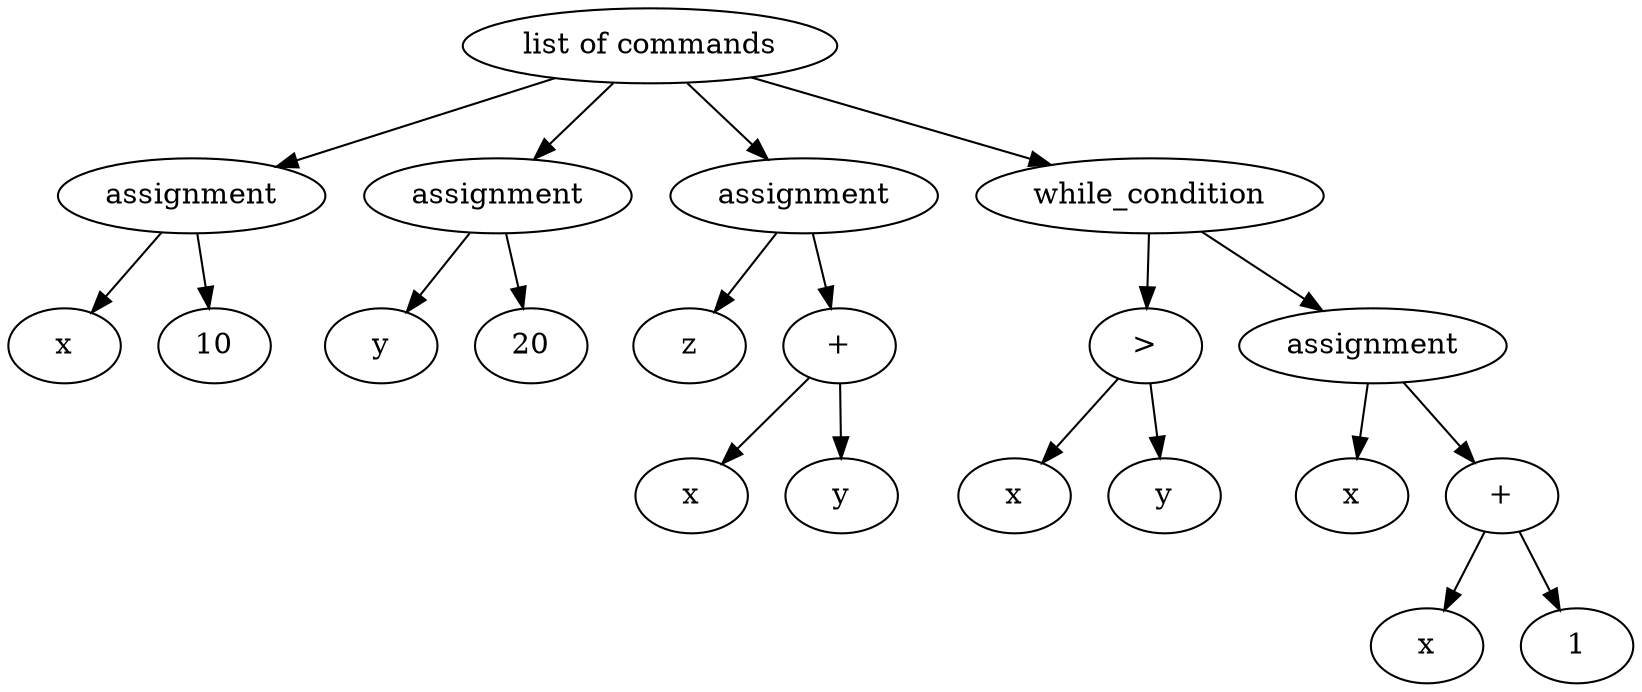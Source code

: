 digraph g { 
s24x140731436644448 [label = "list of commands"];
s40x94237339713472 [label = "assignment"];
s16x94237339713472 [label = "x"];
s8x94237339713488 [label = "10"];
s40x94237339713520 [label = "assignment"];
s16x94237339713520 [label = "y"];
s8x94237339713536 [label = "20"];
s40x94237339713568 [label = "assignment"];
s16x94237339713568 [label = "z"];
s8x94237339713584 [label = "+"];
s16x94237339713680 [label = "x"];
s16x94237339713704 [label = "y"];
s8x94237339713616 [label = "while_condition"];
s8x94237339713744 [label = ">"];
s16x94237339713824 [label = "x"];
s16x94237339713848 [label = "y"];
s40x94237339713760 [label = "assignment"];
s16x94237339713760 [label = "x"];
s8x94237339713776 [label = "+"];
s16x94237339713888 [label = "x"];
s8x94237339713912 [label = "1"];
s24x140731436644448->s40x94237339713472
s40x94237339713472->s16x94237339713472
s40x94237339713472->s8x94237339713488
s24x140731436644448->s40x94237339713520
s40x94237339713520->s16x94237339713520
s40x94237339713520->s8x94237339713536
s24x140731436644448->s40x94237339713568
s40x94237339713568->s16x94237339713568
s40x94237339713568->s8x94237339713584
s8x94237339713584->s16x94237339713680
s8x94237339713584->s16x94237339713704
s24x140731436644448->s8x94237339713616
s8x94237339713616->s8x94237339713744
s8x94237339713616->s40x94237339713760
s8x94237339713744->s16x94237339713824
s8x94237339713744->s16x94237339713848
s40x94237339713760->s16x94237339713760
s40x94237339713760->s8x94237339713776
s8x94237339713776->s16x94237339713888
s8x94237339713776->s8x94237339713912
}